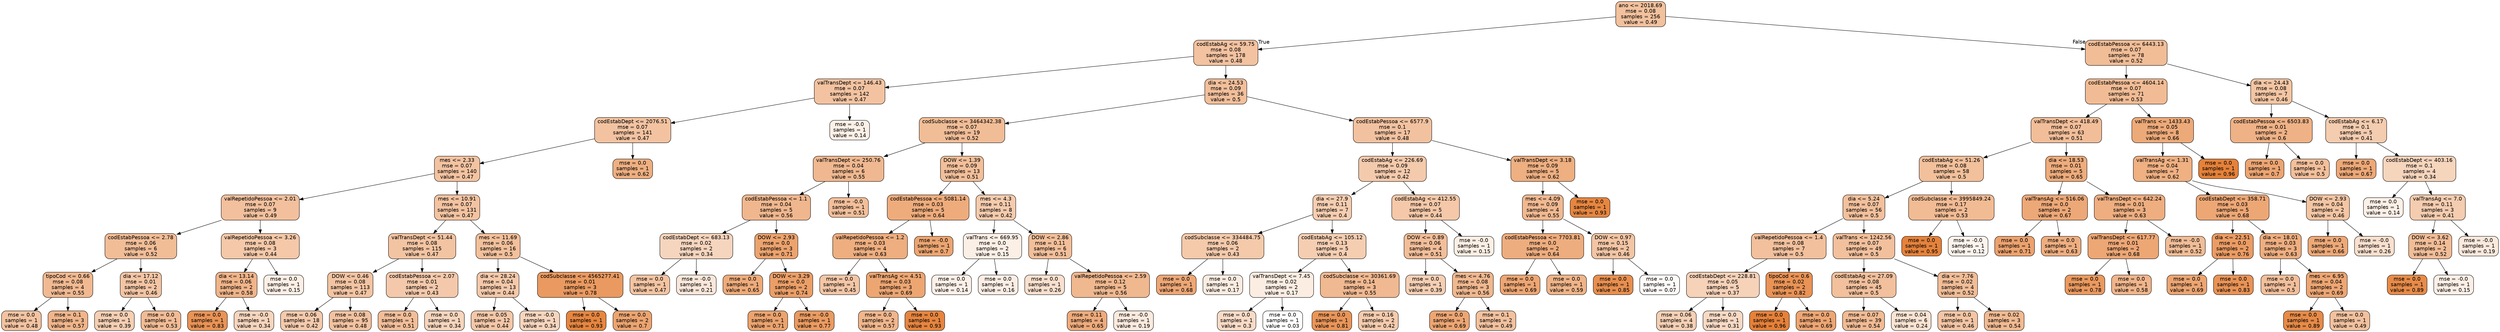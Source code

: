 digraph Tree {
node [shape=box, style="filled, rounded", color="black", fontname=helvetica] ;
edge [fontname=helvetica] ;
0 [label="ano <= 2018.69\nmse = 0.08\nsamples = 256\nvalue = 0.49", fillcolor="#f2c19d"] ;
1 [label="codEstabAg <= 59.75\nmse = 0.08\nsamples = 178\nvalue = 0.48", fillcolor="#f3c2a0"] ;
0 -> 1 [labeldistance=2.5, labelangle=45, headlabel="True"] ;
2 [label="valTransDept <= 146.43\nmse = 0.07\nsamples = 142\nvalue = 0.47", fillcolor="#f3c3a1"] ;
1 -> 2 ;
3 [label="codEstabDept <= 2076.51\nmse = 0.07\nsamples = 141\nvalue = 0.47", fillcolor="#f3c3a1"] ;
2 -> 3 ;
4 [label="mes <= 2.33\nmse = 0.07\nsamples = 140\nvalue = 0.47", fillcolor="#f3c3a1"] ;
3 -> 4 ;
5 [label="valRepetidoPessoa <= 2.01\nmse = 0.07\nsamples = 9\nvalue = 0.49", fillcolor="#f2c09d"] ;
4 -> 5 ;
6 [label="codEstabPessoa <= 2.78\nmse = 0.06\nsamples = 6\nvalue = 0.52", fillcolor="#f1bd97"] ;
5 -> 6 ;
7 [label="tipoCod <= 0.66\nmse = 0.08\nsamples = 4\nvalue = 0.55", fillcolor="#f1b991"] ;
6 -> 7 ;
8 [label="mse = 0.0\nsamples = 1\nvalue = 0.48", fillcolor="#f3c3a1"] ;
7 -> 8 ;
9 [label="mse = 0.1\nsamples = 3\nvalue = 0.57", fillcolor="#f0b58b"] ;
7 -> 9 ;
10 [label="dia <= 17.12\nmse = 0.01\nsamples = 2\nvalue = 0.46", fillcolor="#f3c5a4"] ;
6 -> 10 ;
11 [label="mse = 0.0\nsamples = 1\nvalue = 0.39", fillcolor="#f5cfb3"] ;
10 -> 11 ;
12 [label="mse = 0.0\nsamples = 1\nvalue = 0.53", fillcolor="#f1bb95"] ;
10 -> 12 ;
13 [label="valRepetidoPessoa <= 3.26\nmse = 0.08\nsamples = 3\nvalue = 0.44", fillcolor="#f4c8a8"] ;
5 -> 13 ;
14 [label="dia <= 13.14\nmse = 0.06\nsamples = 2\nvalue = 0.58", fillcolor="#f0b489"] ;
13 -> 14 ;
15 [label="mse = 0.0\nsamples = 1\nvalue = 0.83", fillcolor="#e99356"] ;
14 -> 15 ;
16 [label="mse = -0.0\nsamples = 1\nvalue = 0.34", fillcolor="#f6d5bd"] ;
14 -> 16 ;
17 [label="mse = 0.0\nsamples = 1\nvalue = 0.15", fillcolor="#fcefe6"] ;
13 -> 17 ;
18 [label="mes <= 10.91\nmse = 0.07\nsamples = 131\nvalue = 0.47", fillcolor="#f3c3a1"] ;
4 -> 18 ;
19 [label="valTransDept <= 51.44\nmse = 0.08\nsamples = 115\nvalue = 0.47", fillcolor="#f3c4a2"] ;
18 -> 19 ;
20 [label="DOW <= 0.46\nmse = 0.08\nsamples = 113\nvalue = 0.47", fillcolor="#f3c4a2"] ;
19 -> 20 ;
21 [label="mse = 0.06\nsamples = 18\nvalue = 0.42", fillcolor="#f4caac"] ;
20 -> 21 ;
22 [label="mse = 0.08\nsamples = 95\nvalue = 0.48", fillcolor="#f3c2a0"] ;
20 -> 22 ;
23 [label="codEstabPessoa <= 2.07\nmse = 0.01\nsamples = 2\nvalue = 0.43", fillcolor="#f4c9ab"] ;
19 -> 23 ;
24 [label="mse = 0.0\nsamples = 1\nvalue = 0.51", fillcolor="#f2be99"] ;
23 -> 24 ;
25 [label="mse = 0.0\nsamples = 1\nvalue = 0.34", fillcolor="#f6d5bd"] ;
23 -> 25 ;
26 [label="mes <= 11.69\nmse = 0.06\nsamples = 16\nvalue = 0.5", fillcolor="#f2c09b"] ;
18 -> 26 ;
27 [label="dia <= 28.24\nmse = 0.04\nsamples = 13\nvalue = 0.44", fillcolor="#f4c8a9"] ;
26 -> 27 ;
28 [label="mse = 0.05\nsamples = 12\nvalue = 0.44", fillcolor="#f3c7a7"] ;
27 -> 28 ;
29 [label="mse = -0.0\nsamples = 1\nvalue = 0.34", fillcolor="#f6d5bd"] ;
27 -> 29 ;
30 [label="codSubclasse <= 4565277.41\nmse = 0.01\nsamples = 3\nvalue = 0.78", fillcolor="#ea9a60"] ;
26 -> 30 ;
31 [label="mse = 0.0\nsamples = 1\nvalue = 0.93", fillcolor="#e68640"] ;
30 -> 31 ;
32 [label="mse = 0.0\nsamples = 2\nvalue = 0.7", fillcolor="#eca470"] ;
30 -> 32 ;
33 [label="mse = 0.0\nsamples = 1\nvalue = 0.62", fillcolor="#eeaf81"] ;
3 -> 33 ;
34 [label="mse = -0.0\nsamples = 1\nvalue = 0.14", fillcolor="#fcf0e7"] ;
2 -> 34 ;
35 [label="dia <= 24.53\nmse = 0.09\nsamples = 36\nvalue = 0.5", fillcolor="#f2bf9b"] ;
1 -> 35 ;
36 [label="codSubclasse <= 3464342.38\nmse = 0.07\nsamples = 19\nvalue = 0.52", fillcolor="#f1bd97"] ;
35 -> 36 ;
37 [label="valTransDept <= 250.76\nmse = 0.04\nsamples = 6\nvalue = 0.55", fillcolor="#f0b890"] ;
36 -> 37 ;
38 [label="codEstabPessoa <= 1.1\nmse = 0.04\nsamples = 5\nvalue = 0.56", fillcolor="#f0b78e"] ;
37 -> 38 ;
39 [label="codEstabDept <= 683.13\nmse = 0.02\nsamples = 2\nvalue = 0.34", fillcolor="#f6d5be"] ;
38 -> 39 ;
40 [label="mse = 0.0\nsamples = 1\nvalue = 0.47", fillcolor="#f3c4a2"] ;
39 -> 40 ;
41 [label="mse = -0.0\nsamples = 1\nvalue = 0.21", fillcolor="#fae7da"] ;
39 -> 41 ;
42 [label="DOW <= 2.93\nmse = 0.0\nsamples = 3\nvalue = 0.71", fillcolor="#eca36e"] ;
38 -> 42 ;
43 [label="mse = 0.0\nsamples = 1\nvalue = 0.65", fillcolor="#eeab7a"] ;
42 -> 43 ;
44 [label="DOW <= 3.29\nmse = 0.0\nsamples = 2\nvalue = 0.74", fillcolor="#eb9f68"] ;
42 -> 44 ;
45 [label="mse = 0.0\nsamples = 1\nvalue = 0.71", fillcolor="#eca36e"] ;
44 -> 45 ;
46 [label="mse = -0.0\nsamples = 1\nvalue = 0.77", fillcolor="#ea9b61"] ;
44 -> 46 ;
47 [label="mse = -0.0\nsamples = 1\nvalue = 0.51", fillcolor="#f2bf9a"] ;
37 -> 47 ;
48 [label="DOW <= 1.39\nmse = 0.09\nsamples = 13\nvalue = 0.51", fillcolor="#f2bf9a"] ;
36 -> 48 ;
49 [label="codEstabPessoa <= 5081.14\nmse = 0.03\nsamples = 5\nvalue = 0.64", fillcolor="#eeac7c"] ;
48 -> 49 ;
50 [label="valRepetidoPessoa <= 1.2\nmse = 0.03\nsamples = 4\nvalue = 0.63", fillcolor="#eeae7f"] ;
49 -> 50 ;
51 [label="mse = 0.0\nsamples = 1\nvalue = 0.45", fillcolor="#f3c6a6"] ;
50 -> 51 ;
52 [label="valTransAg <= 4.51\nmse = 0.03\nsamples = 3\nvalue = 0.69", fillcolor="#eda672"] ;
50 -> 52 ;
53 [label="mse = 0.0\nsamples = 2\nvalue = 0.57", fillcolor="#f0b68c"] ;
52 -> 53 ;
54 [label="mse = 0.0\nsamples = 1\nvalue = 0.93", fillcolor="#e68540"] ;
52 -> 54 ;
55 [label="mse = -0.0\nsamples = 1\nvalue = 0.7", fillcolor="#eca571"] ;
49 -> 55 ;
56 [label="mes <= 4.3\nmse = 0.11\nsamples = 8\nvalue = 0.42", fillcolor="#f4cbad"] ;
48 -> 56 ;
57 [label="valTrans <= 669.95\nmse = 0.0\nsamples = 2\nvalue = 0.15", fillcolor="#fcefe6"] ;
56 -> 57 ;
58 [label="mse = 0.0\nsamples = 1\nvalue = 0.14", fillcolor="#fcf0e8"] ;
57 -> 58 ;
59 [label="mse = 0.0\nsamples = 1\nvalue = 0.16", fillcolor="#fceee5"] ;
57 -> 59 ;
60 [label="DOW <= 2.86\nmse = 0.11\nsamples = 6\nvalue = 0.51", fillcolor="#f2bf9a"] ;
56 -> 60 ;
61 [label="mse = 0.0\nsamples = 1\nvalue = 0.26", fillcolor="#f9e0ce"] ;
60 -> 61 ;
62 [label="valRepetidoPessoa <= 2.59\nmse = 0.12\nsamples = 5\nvalue = 0.56", fillcolor="#f0b88f"] ;
60 -> 62 ;
63 [label="mse = 0.11\nsamples = 4\nvalue = 0.65", fillcolor="#eeab7c"] ;
62 -> 63 ;
64 [label="mse = -0.0\nsamples = 1\nvalue = 0.19", fillcolor="#fbeade"] ;
62 -> 64 ;
65 [label="codEstabPessoa <= 6577.9\nmse = 0.1\nsamples = 17\nvalue = 0.48", fillcolor="#f2c2a0"] ;
35 -> 65 ;
66 [label="codEstabAg <= 226.69\nmse = 0.09\nsamples = 12\nvalue = 0.42", fillcolor="#f4caac"] ;
65 -> 66 ;
67 [label="dia <= 27.9\nmse = 0.11\nsamples = 7\nvalue = 0.4", fillcolor="#f5cdb0"] ;
66 -> 67 ;
68 [label="codSubclasse <= 334484.75\nmse = 0.06\nsamples = 2\nvalue = 0.43", fillcolor="#f4caab"] ;
67 -> 68 ;
69 [label="mse = 0.0\nsamples = 1\nvalue = 0.68", fillcolor="#eda775"] ;
68 -> 69 ;
70 [label="mse = 0.0\nsamples = 1\nvalue = 0.17", fillcolor="#fbece1"] ;
68 -> 70 ;
71 [label="codEstabAg <= 105.12\nmse = 0.13\nsamples = 5\nvalue = 0.4", fillcolor="#f5ceb2"] ;
67 -> 71 ;
72 [label="valTransDept <= 7.45\nmse = 0.02\nsamples = 2\nvalue = 0.17", fillcolor="#fbede2"] ;
71 -> 72 ;
73 [label="mse = 0.0\nsamples = 1\nvalue = 0.3", fillcolor="#f8dbc6"] ;
72 -> 73 ;
74 [label="mse = 0.0\nsamples = 1\nvalue = 0.03", fillcolor="#ffffff"] ;
72 -> 74 ;
75 [label="codSubclasse <= 30361.69\nmse = 0.14\nsamples = 3\nvalue = 0.55", fillcolor="#f1b991"] ;
71 -> 75 ;
76 [label="mse = 0.0\nsamples = 1\nvalue = 0.81", fillcolor="#e99559"] ;
75 -> 76 ;
77 [label="mse = 0.16\nsamples = 2\nvalue = 0.42", fillcolor="#f4cbad"] ;
75 -> 77 ;
78 [label="codEstabAg <= 412.55\nmse = 0.07\nsamples = 5\nvalue = 0.44", fillcolor="#f4c8a8"] ;
66 -> 78 ;
79 [label="DOW <= 0.89\nmse = 0.06\nsamples = 4\nvalue = 0.51", fillcolor="#f2be99"] ;
78 -> 79 ;
80 [label="mse = 0.0\nsamples = 1\nvalue = 0.39", fillcolor="#f5cfb4"] ;
79 -> 80 ;
81 [label="mes <= 4.76\nmse = 0.08\nsamples = 3\nvalue = 0.56", fillcolor="#f0b88f"] ;
79 -> 81 ;
82 [label="mse = 0.0\nsamples = 1\nvalue = 0.69", fillcolor="#eda673"] ;
81 -> 82 ;
83 [label="mse = 0.1\nsamples = 2\nvalue = 0.49", fillcolor="#f2c19e"] ;
81 -> 83 ;
84 [label="mse = -0.0\nsamples = 1\nvalue = 0.15", fillcolor="#fcefe5"] ;
78 -> 84 ;
85 [label="valTransDept <= 3.18\nmse = 0.09\nsamples = 5\nvalue = 0.62", fillcolor="#eeaf81"] ;
65 -> 85 ;
86 [label="mes <= 4.09\nmse = 0.09\nsamples = 4\nvalue = 0.55", fillcolor="#f1b991"] ;
85 -> 86 ;
87 [label="codEstabPessoa <= 7703.81\nmse = 0.0\nsamples = 2\nvalue = 0.64", fillcolor="#eead7e"] ;
86 -> 87 ;
88 [label="mse = 0.0\nsamples = 1\nvalue = 0.69", fillcolor="#eda673"] ;
87 -> 88 ;
89 [label="mse = 0.0\nsamples = 1\nvalue = 0.59", fillcolor="#efb489"] ;
87 -> 89 ;
90 [label="DOW <= 0.97\nmse = 0.15\nsamples = 2\nvalue = 0.46", fillcolor="#f3c5a4"] ;
86 -> 90 ;
91 [label="mse = 0.0\nsamples = 1\nvalue = 0.85", fillcolor="#e88f4f"] ;
90 -> 91 ;
92 [label="mse = 0.0\nsamples = 1\nvalue = 0.07", fillcolor="#fefaf8"] ;
90 -> 92 ;
93 [label="mse = 0.0\nsamples = 1\nvalue = 0.93", fillcolor="#e68640"] ;
85 -> 93 ;
94 [label="codEstabPessoa <= 6443.13\nmse = 0.07\nsamples = 78\nvalue = 0.52", fillcolor="#f1bd97"] ;
0 -> 94 [labeldistance=2.5, labelangle=-45, headlabel="False"] ;
95 [label="codEstabPessoa <= 4604.14\nmse = 0.07\nsamples = 71\nvalue = 0.53", fillcolor="#f1bc95"] ;
94 -> 95 ;
96 [label="valTransDept <= 418.49\nmse = 0.07\nsamples = 63\nvalue = 0.51", fillcolor="#f2be99"] ;
95 -> 96 ;
97 [label="codEstabAg <= 51.26\nmse = 0.08\nsamples = 58\nvalue = 0.5", fillcolor="#f2c09b"] ;
96 -> 97 ;
98 [label="dia <= 5.24\nmse = 0.07\nsamples = 56\nvalue = 0.5", fillcolor="#f2c09c"] ;
97 -> 98 ;
99 [label="valRepetidoPessoa <= 1.4\nmse = 0.08\nsamples = 7\nvalue = 0.5", fillcolor="#f2c09c"] ;
98 -> 99 ;
100 [label="codEstabDept <= 228.81\nmse = 0.05\nsamples = 5\nvalue = 0.37", fillcolor="#f6d2b8"] ;
99 -> 100 ;
101 [label="mse = 0.06\nsamples = 4\nvalue = 0.38", fillcolor="#f5d0b5"] ;
100 -> 101 ;
102 [label="mse = 0.0\nsamples = 1\nvalue = 0.31", fillcolor="#f7d9c4"] ;
100 -> 102 ;
103 [label="tipoCod <= 0.6\nmse = 0.02\nsamples = 2\nvalue = 0.82", fillcolor="#e99356"] ;
99 -> 103 ;
104 [label="mse = 0.0\nsamples = 1\nvalue = 0.96", fillcolor="#e58139"] ;
103 -> 104 ;
105 [label="mse = 0.0\nsamples = 1\nvalue = 0.69", fillcolor="#eda673"] ;
103 -> 105 ;
106 [label="valTrans <= 1242.56\nmse = 0.07\nsamples = 49\nvalue = 0.5", fillcolor="#f2c09c"] ;
98 -> 106 ;
107 [label="codEstabAg <= 27.09\nmse = 0.08\nsamples = 45\nvalue = 0.5", fillcolor="#f2c09c"] ;
106 -> 107 ;
108 [label="mse = 0.07\nsamples = 39\nvalue = 0.54", fillcolor="#f1bb94"] ;
107 -> 108 ;
109 [label="mse = 0.04\nsamples = 6\nvalue = 0.24", fillcolor="#f9e3d2"] ;
107 -> 109 ;
110 [label="dia <= 7.76\nmse = 0.02\nsamples = 4\nvalue = 0.52", fillcolor="#f1bd97"] ;
106 -> 110 ;
111 [label="mse = 0.0\nsamples = 1\nvalue = 0.46", fillcolor="#f3c5a4"] ;
110 -> 111 ;
112 [label="mse = 0.02\nsamples = 3\nvalue = 0.54", fillcolor="#f1ba92"] ;
110 -> 112 ;
113 [label="codSubclasse <= 3995849.24\nmse = 0.17\nsamples = 2\nvalue = 0.53", fillcolor="#f1bb94"] ;
97 -> 113 ;
114 [label="mse = 0.0\nsamples = 1\nvalue = 0.95", fillcolor="#e5823b"] ;
113 -> 114 ;
115 [label="mse = -0.0\nsamples = 1\nvalue = 0.12", fillcolor="#fdf4ed"] ;
113 -> 115 ;
116 [label="dia <= 18.53\nmse = 0.01\nsamples = 5\nvalue = 0.65", fillcolor="#eeac7c"] ;
96 -> 116 ;
117 [label="valTransAg <= 516.06\nmse = 0.0\nsamples = 2\nvalue = 0.67", fillcolor="#eda877"] ;
116 -> 117 ;
118 [label="mse = 0.0\nsamples = 1\nvalue = 0.71", fillcolor="#eca26e"] ;
117 -> 118 ;
119 [label="mse = 0.0\nsamples = 1\nvalue = 0.63", fillcolor="#eeae80"] ;
117 -> 119 ;
120 [label="valTransDept <= 642.24\nmse = 0.01\nsamples = 3\nvalue = 0.63", fillcolor="#eeae80"] ;
116 -> 120 ;
121 [label="valTransDept <= 617.77\nmse = 0.01\nsamples = 2\nvalue = 0.68", fillcolor="#eda775"] ;
120 -> 121 ;
122 [label="mse = 0.0\nsamples = 1\nvalue = 0.78", fillcolor="#ea995f"] ;
121 -> 122 ;
123 [label="mse = 0.0\nsamples = 1\nvalue = 0.58", fillcolor="#f0b58b"] ;
121 -> 123 ;
124 [label="mse = -0.0\nsamples = 1\nvalue = 0.52", fillcolor="#f1bd97"] ;
120 -> 124 ;
125 [label="valTrans <= 1433.43\nmse = 0.05\nsamples = 8\nvalue = 0.66", fillcolor="#edaa79"] ;
95 -> 125 ;
126 [label="valTransAg <= 1.31\nmse = 0.04\nsamples = 7\nvalue = 0.62", fillcolor="#efb082"] ;
125 -> 126 ;
127 [label="codEstabDept <= 358.71\nmse = 0.03\nsamples = 5\nvalue = 0.68", fillcolor="#eda775"] ;
126 -> 127 ;
128 [label="dia <= 22.51\nmse = 0.0\nsamples = 2\nvalue = 0.76", fillcolor="#eb9c64"] ;
127 -> 128 ;
129 [label="mse = 0.0\nsamples = 1\nvalue = 0.69", fillcolor="#eca572"] ;
128 -> 129 ;
130 [label="mse = 0.0\nsamples = 1\nvalue = 0.83", fillcolor="#e99356"] ;
128 -> 130 ;
131 [label="dia <= 18.01\nmse = 0.03\nsamples = 3\nvalue = 0.63", fillcolor="#eeae80"] ;
127 -> 131 ;
132 [label="mse = 0.0\nsamples = 1\nvalue = 0.5", fillcolor="#f2bf9b"] ;
131 -> 132 ;
133 [label="mes <= 6.95\nmse = 0.04\nsamples = 2\nvalue = 0.69", fillcolor="#eda673"] ;
131 -> 133 ;
134 [label="mse = 0.0\nsamples = 1\nvalue = 0.89", fillcolor="#e78b48"] ;
133 -> 134 ;
135 [label="mse = 0.0\nsamples = 1\nvalue = 0.49", fillcolor="#f2c19e"] ;
133 -> 135 ;
136 [label="DOW <= 2.93\nmse = 0.04\nsamples = 2\nvalue = 0.46", fillcolor="#f3c5a3"] ;
126 -> 136 ;
137 [label="mse = 0.0\nsamples = 1\nvalue = 0.66", fillcolor="#eda978"] ;
136 -> 137 ;
138 [label="mse = -0.0\nsamples = 1\nvalue = 0.26", fillcolor="#f9e0ce"] ;
136 -> 138 ;
139 [label="mse = 0.0\nsamples = 1\nvalue = 0.96", fillcolor="#e58139"] ;
125 -> 139 ;
140 [label="dia <= 24.43\nmse = 0.08\nsamples = 7\nvalue = 0.46", fillcolor="#f3c5a3"] ;
94 -> 140 ;
141 [label="codEstabPessoa <= 6503.83\nmse = 0.01\nsamples = 2\nvalue = 0.6", fillcolor="#efb286"] ;
140 -> 141 ;
142 [label="mse = 0.0\nsamples = 1\nvalue = 0.7", fillcolor="#eca572"] ;
141 -> 142 ;
143 [label="mse = 0.0\nsamples = 1\nvalue = 0.5", fillcolor="#f2bf9b"] ;
141 -> 143 ;
144 [label="codEstabAg <= 6.17\nmse = 0.1\nsamples = 5\nvalue = 0.41", fillcolor="#f4ccaf"] ;
140 -> 144 ;
145 [label="mse = 0.0\nsamples = 1\nvalue = 0.67", fillcolor="#eda877"] ;
144 -> 145 ;
146 [label="codEstabDept <= 403.16\nmse = 0.1\nsamples = 4\nvalue = 0.34", fillcolor="#f6d5bd"] ;
144 -> 146 ;
147 [label="mse = 0.0\nsamples = 1\nvalue = 0.14", fillcolor="#fcf0e7"] ;
146 -> 147 ;
148 [label="valTransAg <= 7.0\nmse = 0.11\nsamples = 3\nvalue = 0.41", fillcolor="#f4ccaf"] ;
146 -> 148 ;
149 [label="DOW <= 3.62\nmse = 0.14\nsamples = 2\nvalue = 0.52", fillcolor="#f1bd97"] ;
148 -> 149 ;
150 [label="mse = 0.0\nsamples = 1\nvalue = 0.89", fillcolor="#e78b49"] ;
149 -> 150 ;
151 [label="mse = -0.0\nsamples = 1\nvalue = 0.15", fillcolor="#fcefe6"] ;
149 -> 151 ;
152 [label="mse = -0.0\nsamples = 1\nvalue = 0.19", fillcolor="#fbe9dd"] ;
148 -> 152 ;
}